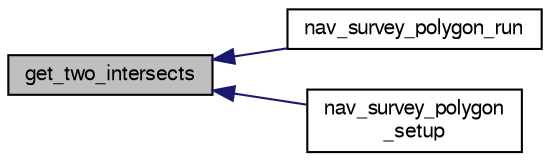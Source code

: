 digraph "get_two_intersects"
{
  edge [fontname="FreeSans",fontsize="10",labelfontname="FreeSans",labelfontsize="10"];
  node [fontname="FreeSans",fontsize="10",shape=record];
  rankdir="LR";
  Node1 [label="get_two_intersects",height=0.2,width=0.4,color="black", fillcolor="grey75", style="filled", fontcolor="black"];
  Node1 -> Node2 [dir="back",color="midnightblue",fontsize="10",style="solid",fontname="FreeSans"];
  Node2 [label="nav_survey_polygon_run",height=0.2,width=0.4,color="black", fillcolor="white", style="filled",URL="$nav__survey__polygon_8h.html#ae202d8219e79766dae10f379448f29f8",tooltip="main navigation routine. "];
  Node1 -> Node3 [dir="back",color="midnightblue",fontsize="10",style="solid",fontname="FreeSans"];
  Node3 [label="nav_survey_polygon\l_setup",height=0.2,width=0.4,color="black", fillcolor="white", style="filled",URL="$nav__survey__polygon_8h.html#a4de836f9b285203e33613a08f58ae26b",tooltip="initializes the variables needed for the survey to start "];
}
